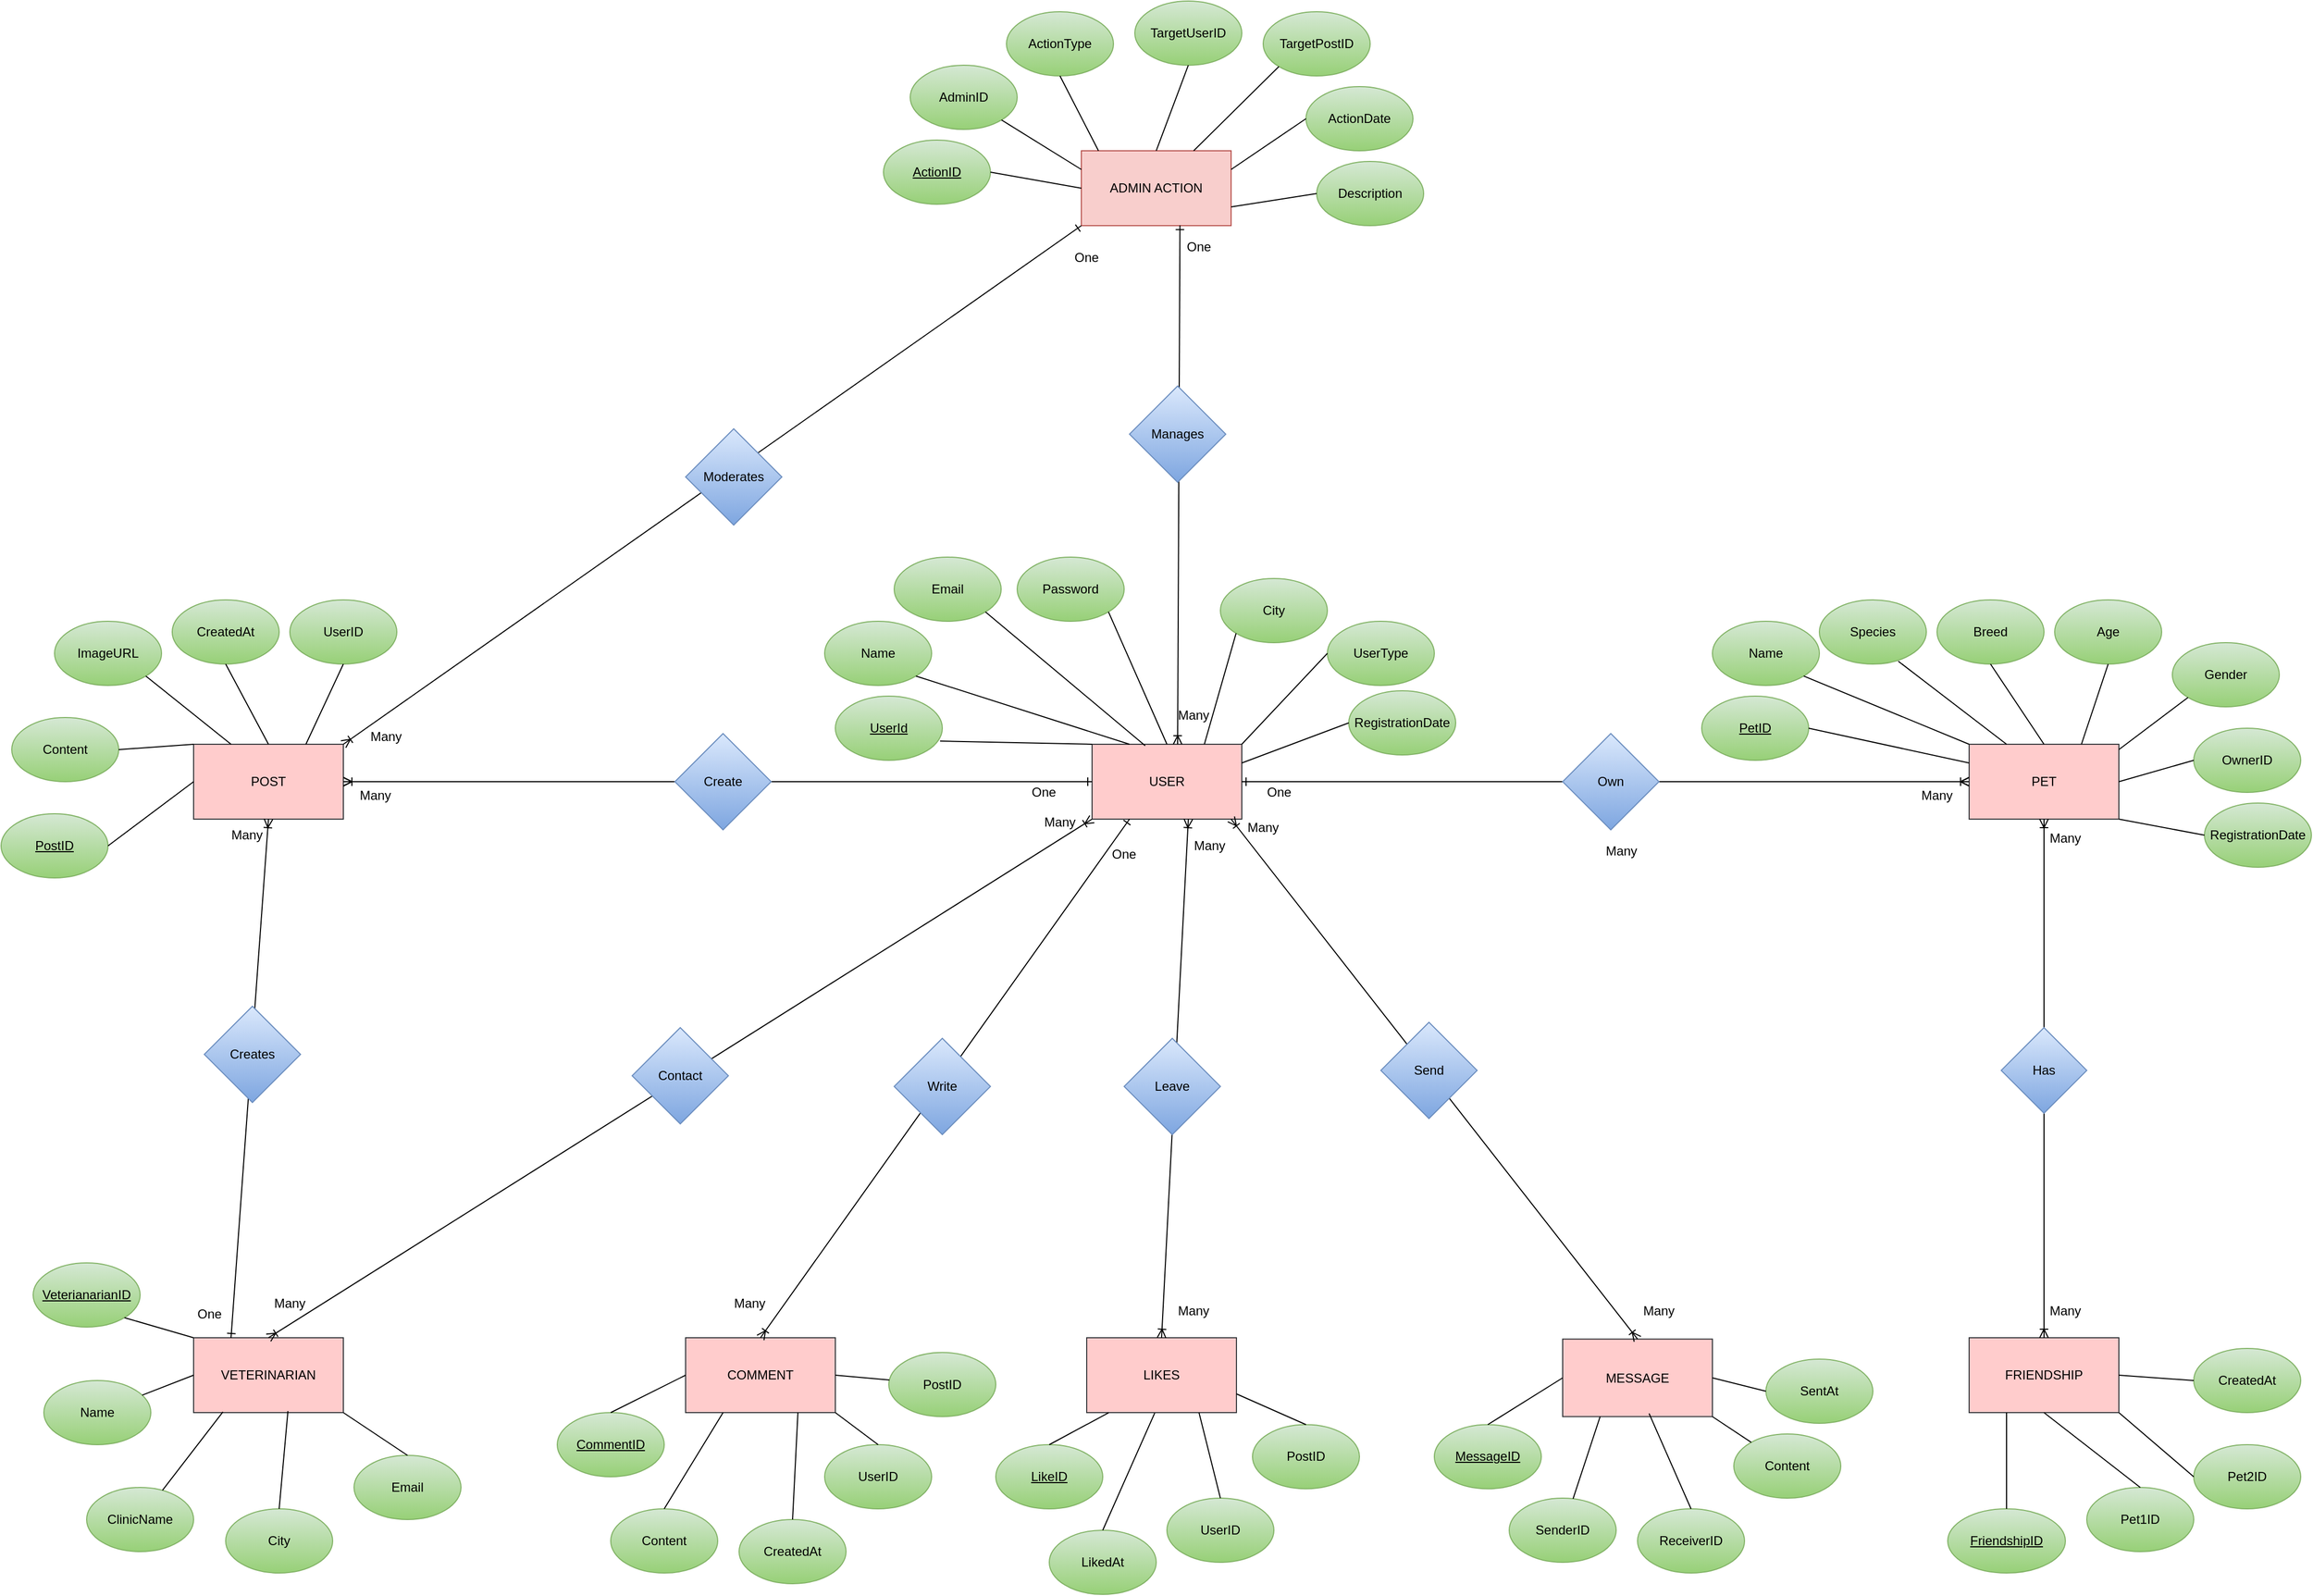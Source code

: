 <mxfile version="26.1.1">
  <diagram id="R2lEEEUBdFMjLlhIrx00" name="Page-1">
    <mxGraphModel dx="2412" dy="2466" grid="1" gridSize="10" guides="1" tooltips="1" connect="1" arrows="1" fold="1" page="1" pageScale="1" pageWidth="1100" pageHeight="850" math="0" shadow="0" extFonts="Permanent Marker^https://fonts.googleapis.com/css?family=Permanent+Marker">
      <root>
        <mxCell id="0" />
        <mxCell id="1" parent="0" />
        <mxCell id="C-vyLk0tnHw3VtMMgP7b-1" value="" style="endArrow=ERoneToMany;startArrow=ERone;endFill=0;startFill=0;rounded=0;exitX=1;exitY=0.5;exitDx=0;exitDy=0;entryX=0;entryY=0.5;entryDx=0;entryDy=0;" parent="1" source="_9EYiNdy4eU5hPXUOPR3-1" target="_9EYiNdy4eU5hPXUOPR3-2" edge="1">
          <mxGeometry width="100" height="100" relative="1" as="geometry">
            <mxPoint x="1782.5" y="220" as="sourcePoint" />
            <mxPoint x="1440" y="705" as="targetPoint" />
          </mxGeometry>
        </mxCell>
        <mxCell id="_9EYiNdy4eU5hPXUOPR3-1" value="USER" style="rounded=0;whiteSpace=wrap;html=1;fillColor=#ffcccc;strokeColor=#36393d;" parent="1" vertex="1">
          <mxGeometry x="1040" y="165" width="140" height="70" as="geometry" />
        </mxCell>
        <mxCell id="_9EYiNdy4eU5hPXUOPR3-2" value="PET" style="rounded=0;whiteSpace=wrap;html=1;fillColor=#ffcccc;strokeColor=#36393d;" parent="1" vertex="1">
          <mxGeometry x="1860" y="165" width="140" height="70" as="geometry" />
        </mxCell>
        <mxCell id="_9EYiNdy4eU5hPXUOPR3-3" value="POST" style="rounded=0;whiteSpace=wrap;html=1;fillColor=#ffcccc;strokeColor=#36393d;" parent="1" vertex="1">
          <mxGeometry x="200" y="165" width="140" height="70" as="geometry" />
        </mxCell>
        <mxCell id="_9EYiNdy4eU5hPXUOPR3-4" value="COMMENT" style="rounded=0;whiteSpace=wrap;html=1;fillColor=#ffcccc;strokeColor=#36393d;" parent="1" vertex="1">
          <mxGeometry x="660" y="720" width="140" height="70" as="geometry" />
        </mxCell>
        <mxCell id="_9EYiNdy4eU5hPXUOPR3-5" value="LIKES" style="rounded=0;whiteSpace=wrap;html=1;fillColor=#ffcccc;strokeColor=#36393d;" parent="1" vertex="1">
          <mxGeometry x="1035" y="720" width="140" height="70" as="geometry" />
        </mxCell>
        <mxCell id="_9EYiNdy4eU5hPXUOPR3-6" value="FRIENDSHIP" style="rounded=0;whiteSpace=wrap;html=1;fillColor=#ffcccc;strokeColor=#36393d;" parent="1" vertex="1">
          <mxGeometry x="1860" y="720" width="140" height="70" as="geometry" />
        </mxCell>
        <mxCell id="_9EYiNdy4eU5hPXUOPR3-7" value="MESSAGE" style="rounded=0;whiteSpace=wrap;html=1;fillColor=#ffcccc;strokeColor=#36393d;" parent="1" vertex="1">
          <mxGeometry x="1480" y="721.25" width="140" height="72.5" as="geometry" />
        </mxCell>
        <mxCell id="_9EYiNdy4eU5hPXUOPR3-8" value="VETERINARIAN" style="rounded=0;whiteSpace=wrap;html=1;fillColor=#ffcccc;strokeColor=#36393d;" parent="1" vertex="1">
          <mxGeometry x="200" y="720" width="140" height="70" as="geometry" />
        </mxCell>
        <mxCell id="_9EYiNdy4eU5hPXUOPR3-10" value="&lt;u&gt;UserId&lt;/u&gt;" style="ellipse;whiteSpace=wrap;html=1;fillColor=#d5e8d4;strokeColor=#82b366;gradientColor=#97d077;" parent="1" vertex="1">
          <mxGeometry x="800" y="120" width="100" height="60" as="geometry" />
        </mxCell>
        <mxCell id="_9EYiNdy4eU5hPXUOPR3-11" value="" style="endArrow=none;html=1;rounded=0;exitX=0;exitY=0;exitDx=0;exitDy=0;entryX=0.979;entryY=0.7;entryDx=0;entryDy=0;entryPerimeter=0;" parent="1" source="_9EYiNdy4eU5hPXUOPR3-1" target="_9EYiNdy4eU5hPXUOPR3-10" edge="1">
          <mxGeometry width="50" height="50" relative="1" as="geometry">
            <mxPoint x="250" y="160" as="sourcePoint" />
            <mxPoint x="220" y="110" as="targetPoint" />
          </mxGeometry>
        </mxCell>
        <mxCell id="_9EYiNdy4eU5hPXUOPR3-13" value="UserType" style="ellipse;whiteSpace=wrap;html=1;fillColor=#d5e8d4;gradientColor=#97d077;strokeColor=#82b366;" parent="1" vertex="1">
          <mxGeometry x="1260" y="50" width="100" height="60" as="geometry" />
        </mxCell>
        <mxCell id="_9EYiNdy4eU5hPXUOPR3-14" value="Password" style="ellipse;whiteSpace=wrap;html=1;fillColor=#d5e8d4;gradientColor=#97d077;strokeColor=#82b366;" parent="1" vertex="1">
          <mxGeometry x="970" y="-10" width="100" height="60" as="geometry" />
        </mxCell>
        <mxCell id="_9EYiNdy4eU5hPXUOPR3-15" value="Email" style="ellipse;whiteSpace=wrap;html=1;fillColor=#d5e8d4;gradientColor=#97d077;strokeColor=#82b366;" parent="1" vertex="1">
          <mxGeometry x="855" y="-10" width="100" height="60" as="geometry" />
        </mxCell>
        <mxCell id="_9EYiNdy4eU5hPXUOPR3-16" value="Name" style="ellipse;whiteSpace=wrap;html=1;fillColor=#d5e8d4;gradientColor=#97d077;strokeColor=#82b366;" parent="1" vertex="1">
          <mxGeometry x="790" y="50" width="100" height="60" as="geometry" />
        </mxCell>
        <mxCell id="_9EYiNdy4eU5hPXUOPR3-17" value="RegistrationDate" style="ellipse;whiteSpace=wrap;html=1;fillColor=#d5e8d4;gradientColor=#97d077;strokeColor=#82b366;" parent="1" vertex="1">
          <mxGeometry x="1280" y="115" width="100" height="60" as="geometry" />
        </mxCell>
        <mxCell id="_9EYiNdy4eU5hPXUOPR3-18" value="City" style="ellipse;whiteSpace=wrap;html=1;fillColor=#d5e8d4;gradientColor=#97d077;strokeColor=#82b366;" parent="1" vertex="1">
          <mxGeometry x="1160" y="10" width="100" height="60" as="geometry" />
        </mxCell>
        <mxCell id="_9EYiNdy4eU5hPXUOPR3-20" value="&lt;u&gt;PetID&lt;/u&gt;" style="ellipse;whiteSpace=wrap;html=1;fillColor=#d5e8d4;gradientColor=#97d077;strokeColor=#82b366;" parent="1" vertex="1">
          <mxGeometry x="1610" y="120" width="100" height="60" as="geometry" />
        </mxCell>
        <mxCell id="_9EYiNdy4eU5hPXUOPR3-21" value="Name" style="ellipse;whiteSpace=wrap;html=1;fillColor=#d5e8d4;gradientColor=#97d077;strokeColor=#82b366;" parent="1" vertex="1">
          <mxGeometry x="1620" y="50" width="100" height="60" as="geometry" />
        </mxCell>
        <mxCell id="_9EYiNdy4eU5hPXUOPR3-22" value="Species" style="ellipse;whiteSpace=wrap;html=1;fillColor=#d5e8d4;gradientColor=#97d077;strokeColor=#82b366;" parent="1" vertex="1">
          <mxGeometry x="1720" y="30" width="100" height="60" as="geometry" />
        </mxCell>
        <mxCell id="_9EYiNdy4eU5hPXUOPR3-23" value="Breed" style="ellipse;whiteSpace=wrap;html=1;fillColor=#d5e8d4;gradientColor=#97d077;strokeColor=#82b366;" parent="1" vertex="1">
          <mxGeometry x="1830" y="30" width="100" height="60" as="geometry" />
        </mxCell>
        <mxCell id="_9EYiNdy4eU5hPXUOPR3-26" value="Age" style="ellipse;whiteSpace=wrap;html=1;fillColor=#d5e8d4;gradientColor=#97d077;strokeColor=#82b366;" parent="1" vertex="1">
          <mxGeometry x="1940" y="30" width="100" height="60" as="geometry" />
        </mxCell>
        <mxCell id="_9EYiNdy4eU5hPXUOPR3-27" value="Gender" style="ellipse;whiteSpace=wrap;html=1;fillColor=#d5e8d4;gradientColor=#97d077;strokeColor=#82b366;" parent="1" vertex="1">
          <mxGeometry x="2050" y="70" width="100" height="60" as="geometry" />
        </mxCell>
        <mxCell id="_9EYiNdy4eU5hPXUOPR3-28" value="OwnerID" style="ellipse;whiteSpace=wrap;html=1;fillColor=#d5e8d4;gradientColor=#97d077;strokeColor=#82b366;" parent="1" vertex="1">
          <mxGeometry x="2070" y="150" width="100" height="60" as="geometry" />
        </mxCell>
        <mxCell id="_9EYiNdy4eU5hPXUOPR3-29" value="RegistrationDate" style="ellipse;whiteSpace=wrap;html=1;fillColor=#d5e8d4;gradientColor=#97d077;strokeColor=#82b366;" parent="1" vertex="1">
          <mxGeometry x="2080" y="220" width="100" height="60" as="geometry" />
        </mxCell>
        <mxCell id="_9EYiNdy4eU5hPXUOPR3-31" value="Content" style="ellipse;whiteSpace=wrap;html=1;fillColor=#d5e8d4;gradientColor=#97d077;strokeColor=#82b366;" parent="1" vertex="1">
          <mxGeometry x="30" y="140" width="100" height="60" as="geometry" />
        </mxCell>
        <mxCell id="_9EYiNdy4eU5hPXUOPR3-32" value="CreatedAt" style="ellipse;whiteSpace=wrap;html=1;fillColor=#d5e8d4;gradientColor=#97d077;strokeColor=#82b366;" parent="1" vertex="1">
          <mxGeometry x="180" y="30" width="100" height="60" as="geometry" />
        </mxCell>
        <mxCell id="_9EYiNdy4eU5hPXUOPR3-33" value="UserID" style="ellipse;whiteSpace=wrap;html=1;fillColor=#d5e8d4;gradientColor=#97d077;strokeColor=#82b366;" parent="1" vertex="1">
          <mxGeometry x="290" y="30" width="100" height="60" as="geometry" />
        </mxCell>
        <mxCell id="_9EYiNdy4eU5hPXUOPR3-34" value="&lt;u&gt;PostID&lt;/u&gt;" style="ellipse;whiteSpace=wrap;html=1;fillColor=#d5e8d4;gradientColor=#97d077;strokeColor=#82b366;" parent="1" vertex="1">
          <mxGeometry x="20" y="230" width="100" height="60" as="geometry" />
        </mxCell>
        <mxCell id="_9EYiNdy4eU5hPXUOPR3-35" value="ImageURL" style="ellipse;whiteSpace=wrap;html=1;fillColor=#d5e8d4;gradientColor=#97d077;strokeColor=#82b366;" parent="1" vertex="1">
          <mxGeometry x="70" y="50" width="100" height="60" as="geometry" />
        </mxCell>
        <mxCell id="_9EYiNdy4eU5hPXUOPR3-37" value="&lt;u&gt;LikeID&lt;/u&gt;" style="ellipse;whiteSpace=wrap;html=1;fillColor=#d5e8d4;gradientColor=#97d077;strokeColor=#82b366;" parent="1" vertex="1">
          <mxGeometry x="950" y="820" width="100" height="60" as="geometry" />
        </mxCell>
        <mxCell id="_9EYiNdy4eU5hPXUOPR3-38" value="PostID" style="ellipse;whiteSpace=wrap;html=1;fillColor=#d5e8d4;gradientColor=#97d077;strokeColor=#82b366;" parent="1" vertex="1">
          <mxGeometry x="1190" y="801.25" width="100" height="60" as="geometry" />
        </mxCell>
        <mxCell id="_9EYiNdy4eU5hPXUOPR3-39" value="UserID" style="ellipse;whiteSpace=wrap;html=1;fillColor=#d5e8d4;gradientColor=#97d077;strokeColor=#82b366;" parent="1" vertex="1">
          <mxGeometry x="1110" y="870" width="100" height="60" as="geometry" />
        </mxCell>
        <mxCell id="_9EYiNdy4eU5hPXUOPR3-40" value="CreatedAt" style="ellipse;whiteSpace=wrap;html=1;fillColor=#d5e8d4;gradientColor=#97d077;strokeColor=#82b366;" parent="1" vertex="1">
          <mxGeometry x="2070" y="730" width="100" height="60" as="geometry" />
        </mxCell>
        <mxCell id="_9EYiNdy4eU5hPXUOPR3-41" value="Pet1ID" style="ellipse;whiteSpace=wrap;html=1;fillColor=#d5e8d4;gradientColor=#97d077;strokeColor=#82b366;" parent="1" vertex="1">
          <mxGeometry x="1970" y="860" width="100" height="60" as="geometry" />
        </mxCell>
        <mxCell id="_9EYiNdy4eU5hPXUOPR3-42" value="Pet2ID" style="ellipse;whiteSpace=wrap;html=1;fillColor=#d5e8d4;gradientColor=#97d077;strokeColor=#82b366;" parent="1" vertex="1">
          <mxGeometry x="2070" y="820" width="100" height="60" as="geometry" />
        </mxCell>
        <mxCell id="_9EYiNdy4eU5hPXUOPR3-43" value="&lt;u&gt;FriendshipID&lt;/u&gt;" style="ellipse;whiteSpace=wrap;html=1;fillColor=#d5e8d4;gradientColor=#97d077;strokeColor=#82b366;" parent="1" vertex="1">
          <mxGeometry x="1840" y="880" width="110" height="60" as="geometry" />
        </mxCell>
        <mxCell id="_9EYiNdy4eU5hPXUOPR3-44" value="SenderID" style="ellipse;whiteSpace=wrap;html=1;fillColor=#d5e8d4;gradientColor=#97d077;strokeColor=#82b366;" parent="1" vertex="1">
          <mxGeometry x="1430" y="870" width="100" height="60" as="geometry" />
        </mxCell>
        <mxCell id="_9EYiNdy4eU5hPXUOPR3-45" value="&lt;u&gt;MessageID&lt;/u&gt;" style="ellipse;whiteSpace=wrap;html=1;fillColor=#d5e8d4;gradientColor=#97d077;strokeColor=#82b366;" parent="1" vertex="1">
          <mxGeometry x="1360" y="801.25" width="100" height="60" as="geometry" />
        </mxCell>
        <mxCell id="_9EYiNdy4eU5hPXUOPR3-46" value="Content" style="ellipse;whiteSpace=wrap;html=1;fillColor=#d5e8d4;gradientColor=#97d077;strokeColor=#82b366;" parent="1" vertex="1">
          <mxGeometry x="1640" y="810" width="100" height="60" as="geometry" />
        </mxCell>
        <mxCell id="_9EYiNdy4eU5hPXUOPR3-47" value="ReceiverID" style="ellipse;whiteSpace=wrap;html=1;fillColor=#d5e8d4;gradientColor=#97d077;strokeColor=#82b366;" parent="1" vertex="1">
          <mxGeometry x="1550" y="880" width="100" height="60" as="geometry" />
        </mxCell>
        <mxCell id="_9EYiNdy4eU5hPXUOPR3-48" value="SentAt" style="ellipse;whiteSpace=wrap;html=1;fillColor=#d5e8d4;gradientColor=#97d077;strokeColor=#82b366;" parent="1" vertex="1">
          <mxGeometry x="1670" y="740" width="100" height="60" as="geometry" />
        </mxCell>
        <mxCell id="_9EYiNdy4eU5hPXUOPR3-49" value="Name" style="ellipse;whiteSpace=wrap;html=1;fillColor=#d5e8d4;gradientColor=#97d077;strokeColor=#82b366;" parent="1" vertex="1">
          <mxGeometry x="60" y="760" width="100" height="60" as="geometry" />
        </mxCell>
        <mxCell id="_9EYiNdy4eU5hPXUOPR3-50" value="Email" style="ellipse;whiteSpace=wrap;html=1;fillColor=#d5e8d4;gradientColor=#97d077;strokeColor=#82b366;" parent="1" vertex="1">
          <mxGeometry x="350" y="830" width="100" height="60" as="geometry" />
        </mxCell>
        <mxCell id="_9EYiNdy4eU5hPXUOPR3-51" value="ClinicName" style="ellipse;whiteSpace=wrap;html=1;fillColor=#d5e8d4;gradientColor=#97d077;strokeColor=#82b366;" parent="1" vertex="1">
          <mxGeometry x="100" y="860" width="100" height="60" as="geometry" />
        </mxCell>
        <mxCell id="_9EYiNdy4eU5hPXUOPR3-52" value="City" style="ellipse;whiteSpace=wrap;html=1;fillColor=#d5e8d4;gradientColor=#97d077;strokeColor=#82b366;" parent="1" vertex="1">
          <mxGeometry x="230" y="880" width="100" height="60" as="geometry" />
        </mxCell>
        <mxCell id="_9EYiNdy4eU5hPXUOPR3-53" value="&lt;u&gt;VeterianarianID&lt;/u&gt;" style="ellipse;whiteSpace=wrap;html=1;fillColor=#d5e8d4;gradientColor=#97d077;strokeColor=#82b366;" parent="1" vertex="1">
          <mxGeometry x="50" y="650" width="100" height="60" as="geometry" />
        </mxCell>
        <mxCell id="_9EYiNdy4eU5hPXUOPR3-54" value="CreatedAt" style="ellipse;whiteSpace=wrap;html=1;fillColor=#d5e8d4;gradientColor=#97d077;strokeColor=#82b366;" parent="1" vertex="1">
          <mxGeometry x="710" y="890" width="100" height="60" as="geometry" />
        </mxCell>
        <mxCell id="_9EYiNdy4eU5hPXUOPR3-55" value="Content" style="ellipse;whiteSpace=wrap;html=1;fillColor=#d5e8d4;gradientColor=#97d077;strokeColor=#82b366;" parent="1" vertex="1">
          <mxGeometry x="590" y="880" width="100" height="60" as="geometry" />
        </mxCell>
        <mxCell id="_9EYiNdy4eU5hPXUOPR3-56" value="&lt;u&gt;CommentID&lt;/u&gt;" style="ellipse;whiteSpace=wrap;html=1;fillColor=#d5e8d4;gradientColor=#97d077;strokeColor=#82b366;" parent="1" vertex="1">
          <mxGeometry x="540" y="790" width="100" height="60" as="geometry" />
        </mxCell>
        <mxCell id="_9EYiNdy4eU5hPXUOPR3-57" value="UserID" style="ellipse;whiteSpace=wrap;html=1;fillColor=#d5e8d4;gradientColor=#97d077;strokeColor=#82b366;" parent="1" vertex="1">
          <mxGeometry x="790" y="820" width="100" height="60" as="geometry" />
        </mxCell>
        <mxCell id="_9EYiNdy4eU5hPXUOPR3-73" value="PostID" style="ellipse;whiteSpace=wrap;html=1;fillColor=#d5e8d4;gradientColor=#97d077;strokeColor=#82b366;" parent="1" vertex="1">
          <mxGeometry x="850" y="733.75" width="100" height="60" as="geometry" />
        </mxCell>
        <mxCell id="_9EYiNdy4eU5hPXUOPR3-76" value="" style="fontSize=12;html=1;endArrow=ERoneToMany;startArrow=ERoneToMany;rounded=0;strokeColor=default;entryX=0.5;entryY=0;entryDx=0;entryDy=0;" parent="1" target="_9EYiNdy4eU5hPXUOPR3-5" edge="1">
          <mxGeometry width="100" height="100" relative="1" as="geometry">
            <mxPoint x="1130.0" y="235" as="sourcePoint" />
            <mxPoint x="1120" y="500" as="targetPoint" />
          </mxGeometry>
        </mxCell>
        <mxCell id="_9EYiNdy4eU5hPXUOPR3-79" value="" style="fontSize=12;html=1;endArrow=ERoneToMany;startArrow=ERoneToMany;rounded=0;strokeColor=default;entryX=0.5;entryY=0;entryDx=0;entryDy=0;" parent="1" target="_9EYiNdy4eU5hPXUOPR3-7" edge="1">
          <mxGeometry width="100" height="100" relative="1" as="geometry">
            <mxPoint x="1170.0" y="235" as="sourcePoint" />
            <mxPoint x="1190" y="495" as="targetPoint" />
          </mxGeometry>
        </mxCell>
        <mxCell id="_9EYiNdy4eU5hPXUOPR3-80" value="" style="fontSize=12;html=1;endArrow=ERoneToMany;startArrow=ERoneToMany;rounded=0;strokeColor=default;entryX=0.5;entryY=0;entryDx=0;entryDy=0;" parent="1" target="_9EYiNdy4eU5hPXUOPR3-6" edge="1">
          <mxGeometry width="100" height="100" relative="1" as="geometry">
            <mxPoint x="1930" y="235" as="sourcePoint" />
            <mxPoint x="1930" y="505" as="targetPoint" />
          </mxGeometry>
        </mxCell>
        <mxCell id="_9EYiNdy4eU5hPXUOPR3-84" value="" style="fontSize=12;html=1;endArrow=ERoneToMany;startArrow=ERoneToMany;rounded=0;strokeColor=default;entryX=0.5;entryY=0;entryDx=0;entryDy=0;exitX=0;exitY=1;exitDx=0;exitDy=0;" parent="1" source="_9EYiNdy4eU5hPXUOPR3-1" target="_9EYiNdy4eU5hPXUOPR3-8" edge="1">
          <mxGeometry width="100" height="100" relative="1" as="geometry">
            <mxPoint x="640.0" y="150" as="sourcePoint" />
            <mxPoint x="615" y="635" as="targetPoint" />
          </mxGeometry>
        </mxCell>
        <mxCell id="_9EYiNdy4eU5hPXUOPR3-85" value="Contact" style="rhombus;whiteSpace=wrap;html=1;fillColor=#dae8fc;gradientColor=#7ea6e0;strokeColor=#6c8ebf;" parent="1" vertex="1">
          <mxGeometry x="610" y="430" width="90" height="90" as="geometry" />
        </mxCell>
        <mxCell id="_9EYiNdy4eU5hPXUOPR3-89" value="Leave" style="rhombus;whiteSpace=wrap;html=1;fillColor=#dae8fc;gradientColor=#7ea6e0;strokeColor=#6c8ebf;" parent="1" vertex="1">
          <mxGeometry x="1070" y="440" width="90" height="90" as="geometry" />
        </mxCell>
        <mxCell id="_9EYiNdy4eU5hPXUOPR3-92" value="Send" style="rhombus;whiteSpace=wrap;html=1;fillColor=#dae8fc;gradientColor=#7ea6e0;strokeColor=#6c8ebf;" parent="1" vertex="1">
          <mxGeometry x="1310" y="425" width="90" height="90" as="geometry" />
        </mxCell>
        <mxCell id="_9EYiNdy4eU5hPXUOPR3-93" value="" style="endArrow=ERoneToMany;startArrow=ERone;endFill=0;startFill=0;rounded=0;exitX=0;exitY=0.5;exitDx=0;exitDy=0;entryX=1;entryY=0.5;entryDx=0;entryDy=0;" parent="1" source="_9EYiNdy4eU5hPXUOPR3-1" target="_9EYiNdy4eU5hPXUOPR3-3" edge="1">
          <mxGeometry width="100" height="100" relative="1" as="geometry">
            <mxPoint x="673" y="110" as="sourcePoint" />
            <mxPoint x="330" y="595" as="targetPoint" />
          </mxGeometry>
        </mxCell>
        <mxCell id="_9EYiNdy4eU5hPXUOPR3-95" value="" style="endArrow=ERoneToMany;startArrow=ERone;endFill=0;startFill=0;rounded=0;exitX=0;exitY=0.5;exitDx=0;exitDy=0;entryX=1;entryY=0.5;entryDx=0;entryDy=0;" parent="1" source="_9EYiNdy4eU5hPXUOPR3-1" target="_9EYiNdy4eU5hPXUOPR3-3" edge="1">
          <mxGeometry width="100" height="100" relative="1" as="geometry">
            <mxPoint x="1040" y="200" as="sourcePoint" />
            <mxPoint x="340" y="200" as="targetPoint" />
            <Array as="points">
              <mxPoint x="690" y="200" />
            </Array>
          </mxGeometry>
        </mxCell>
        <mxCell id="_9EYiNdy4eU5hPXUOPR3-96" value="" style="endArrow=ERoneToMany;startArrow=ERone;endFill=0;startFill=0;rounded=0;entryX=0.5;entryY=1;entryDx=0;entryDy=0;exitX=0.25;exitY=0;exitDx=0;exitDy=0;" parent="1" source="_9EYiNdy4eU5hPXUOPR3-8" target="_9EYiNdy4eU5hPXUOPR3-3" edge="1">
          <mxGeometry width="100" height="100" relative="1" as="geometry">
            <mxPoint x="270" y="720" as="sourcePoint" />
            <mxPoint x="70" y="350" as="targetPoint" />
            <Array as="points" />
          </mxGeometry>
        </mxCell>
        <mxCell id="_9EYiNdy4eU5hPXUOPR3-97" value="" style="endArrow=ERoneToMany;startArrow=ERone;endFill=0;startFill=0;rounded=0;exitX=1;exitY=0.5;exitDx=0;exitDy=0;entryX=0;entryY=0.5;entryDx=0;entryDy=0;" parent="1" source="_9EYiNdy4eU5hPXUOPR3-1" target="_9EYiNdy4eU5hPXUOPR3-2" edge="1">
          <mxGeometry width="100" height="100" relative="1" as="geometry">
            <mxPoint x="1170" y="200" as="sourcePoint" />
            <mxPoint x="1860" y="200" as="targetPoint" />
            <Array as="points">
              <mxPoint x="1510" y="200" />
            </Array>
          </mxGeometry>
        </mxCell>
        <mxCell id="_9EYiNdy4eU5hPXUOPR3-98" value="" style="endArrow=ERoneToMany;startArrow=ERone;endFill=0;startFill=0;rounded=0;exitX=0.25;exitY=1;exitDx=0;exitDy=0;entryX=0.5;entryY=0;entryDx=0;entryDy=0;" parent="1" source="_9EYiNdy4eU5hPXUOPR3-1" target="_9EYiNdy4eU5hPXUOPR3-4" edge="1">
          <mxGeometry width="100" height="100" relative="1" as="geometry">
            <mxPoint x="400" y="650" as="sourcePoint" />
            <mxPoint x="1090" y="650" as="targetPoint" />
            <Array as="points" />
          </mxGeometry>
        </mxCell>
        <mxCell id="_9EYiNdy4eU5hPXUOPR3-100" value="Write" style="rhombus;whiteSpace=wrap;html=1;fillColor=#dae8fc;gradientColor=#7ea6e0;strokeColor=#6c8ebf;" parent="1" vertex="1">
          <mxGeometry x="855" y="440" width="90" height="90" as="geometry" />
        </mxCell>
        <mxCell id="_9EYiNdy4eU5hPXUOPR3-103" value="Creates" style="rhombus;whiteSpace=wrap;html=1;fillColor=#dae8fc;gradientColor=#7ea6e0;strokeColor=#6c8ebf;" parent="1" vertex="1">
          <mxGeometry x="210" y="410" width="90" height="90" as="geometry" />
        </mxCell>
        <mxCell id="_9EYiNdy4eU5hPXUOPR3-105" value="Has" style="rhombus;whiteSpace=wrap;html=1;fillColor=#dae8fc;gradientColor=#7ea6e0;strokeColor=#6c8ebf;" parent="1" vertex="1">
          <mxGeometry x="1890" y="430" width="80" height="80" as="geometry" />
        </mxCell>
        <mxCell id="_9EYiNdy4eU5hPXUOPR3-106" value="Create" style="rhombus;whiteSpace=wrap;html=1;fillColor=#dae8fc;gradientColor=#7ea6e0;strokeColor=#6c8ebf;" parent="1" vertex="1">
          <mxGeometry x="650" y="155" width="90" height="90" as="geometry" />
        </mxCell>
        <mxCell id="_9EYiNdy4eU5hPXUOPR3-107" value="Own" style="rhombus;whiteSpace=wrap;html=1;fillColor=#dae8fc;gradientColor=#7ea6e0;strokeColor=#6c8ebf;" parent="1" vertex="1">
          <mxGeometry x="1480" y="155" width="90" height="90" as="geometry" />
        </mxCell>
        <mxCell id="_9EYiNdy4eU5hPXUOPR3-109" value="" style="endArrow=none;html=1;rounded=0;entryX=1;entryY=1;entryDx=0;entryDy=0;exitX=0.25;exitY=0;exitDx=0;exitDy=0;" parent="1" source="_9EYiNdy4eU5hPXUOPR3-1" target="_9EYiNdy4eU5hPXUOPR3-16" edge="1">
          <mxGeometry width="50" height="50" relative="1" as="geometry">
            <mxPoint x="1050" y="160" as="sourcePoint" />
            <mxPoint x="878" y="70" as="targetPoint" />
          </mxGeometry>
        </mxCell>
        <mxCell id="_9EYiNdy4eU5hPXUOPR3-110" value="" style="endArrow=none;html=1;rounded=0;entryX=1;entryY=1;entryDx=0;entryDy=0;exitX=0.355;exitY=0.019;exitDx=0;exitDy=0;exitPerimeter=0;" parent="1" source="_9EYiNdy4eU5hPXUOPR3-1" target="_9EYiNdy4eU5hPXUOPR3-15" edge="1">
          <mxGeometry width="50" height="50" relative="1" as="geometry">
            <mxPoint x="1080" y="160" as="sourcePoint" />
            <mxPoint x="980.46" y="64.9" as="targetPoint" />
          </mxGeometry>
        </mxCell>
        <mxCell id="_9EYiNdy4eU5hPXUOPR3-111" value="" style="endArrow=none;html=1;rounded=0;exitX=0.5;exitY=0;exitDx=0;exitDy=0;entryX=1;entryY=1;entryDx=0;entryDy=0;" parent="1" source="_9EYiNdy4eU5hPXUOPR3-1" target="_9EYiNdy4eU5hPXUOPR3-14" edge="1">
          <mxGeometry width="50" height="50" relative="1" as="geometry">
            <mxPoint x="1205.54" y="164.67" as="sourcePoint" />
            <mxPoint x="1100" y="64" as="targetPoint" />
          </mxGeometry>
        </mxCell>
        <mxCell id="_9EYiNdy4eU5hPXUOPR3-112" value="" style="endArrow=none;html=1;rounded=0;entryX=0;entryY=1;entryDx=0;entryDy=0;exitX=0.75;exitY=0;exitDx=0;exitDy=0;" parent="1" source="_9EYiNdy4eU5hPXUOPR3-1" target="_9EYiNdy4eU5hPXUOPR3-18" edge="1">
          <mxGeometry width="50" height="50" relative="1" as="geometry">
            <mxPoint x="1155" y="155" as="sourcePoint" />
            <mxPoint x="1150" y="53.57" as="targetPoint" />
          </mxGeometry>
        </mxCell>
        <mxCell id="_9EYiNdy4eU5hPXUOPR3-114" value="" style="endArrow=none;html=1;rounded=0;entryX=0;entryY=0.5;entryDx=0;entryDy=0;exitX=1;exitY=0;exitDx=0;exitDy=0;" parent="1" source="_9EYiNdy4eU5hPXUOPR3-1" target="_9EYiNdy4eU5hPXUOPR3-13" edge="1">
          <mxGeometry width="50" height="50" relative="1" as="geometry">
            <mxPoint x="1185" y="170" as="sourcePoint" />
            <mxPoint x="1180" y="68.57" as="targetPoint" />
          </mxGeometry>
        </mxCell>
        <mxCell id="_9EYiNdy4eU5hPXUOPR3-115" value="" style="endArrow=none;html=1;rounded=0;entryX=0;entryY=0.5;entryDx=0;entryDy=0;exitX=1;exitY=0.25;exitDx=0;exitDy=0;" parent="1" source="_9EYiNdy4eU5hPXUOPR3-1" target="_9EYiNdy4eU5hPXUOPR3-17" edge="1">
          <mxGeometry width="50" height="50" relative="1" as="geometry">
            <mxPoint x="1245" y="200.71" as="sourcePoint" />
            <mxPoint x="1240" y="99.28" as="targetPoint" />
          </mxGeometry>
        </mxCell>
        <mxCell id="_9EYiNdy4eU5hPXUOPR3-116" value="" style="endArrow=none;html=1;rounded=0;exitX=0;exitY=0.5;exitDx=0;exitDy=0;entryX=1;entryY=0.5;entryDx=0;entryDy=0;" parent="1" source="_9EYiNdy4eU5hPXUOPR3-3" target="_9EYiNdy4eU5hPXUOPR3-34" edge="1">
          <mxGeometry width="50" height="50" relative="1" as="geometry">
            <mxPoint x="222.1" y="280" as="sourcePoint" />
            <mxPoint x="50.1" y="247" as="targetPoint" />
          </mxGeometry>
        </mxCell>
        <mxCell id="_9EYiNdy4eU5hPXUOPR3-117" value="" style="endArrow=none;html=1;rounded=0;exitX=0;exitY=0;exitDx=0;exitDy=0;entryX=1;entryY=0.5;entryDx=0;entryDy=0;" parent="1" source="_9EYiNdy4eU5hPXUOPR3-3" target="_9EYiNdy4eU5hPXUOPR3-31" edge="1">
          <mxGeometry width="50" height="50" relative="1" as="geometry">
            <mxPoint x="210.0" y="313" as="sourcePoint" />
            <mxPoint x="38.0" y="280" as="targetPoint" />
          </mxGeometry>
        </mxCell>
        <mxCell id="_9EYiNdy4eU5hPXUOPR3-118" value="" style="endArrow=none;html=1;rounded=0;exitX=0.25;exitY=0;exitDx=0;exitDy=0;entryX=1;entryY=1;entryDx=0;entryDy=0;" parent="1" source="_9EYiNdy4eU5hPXUOPR3-3" target="_9EYiNdy4eU5hPXUOPR3-35" edge="1">
          <mxGeometry width="50" height="50" relative="1" as="geometry">
            <mxPoint x="196.0" y="343" as="sourcePoint" />
            <mxPoint x="24.0" y="310" as="targetPoint" />
          </mxGeometry>
        </mxCell>
        <mxCell id="_9EYiNdy4eU5hPXUOPR3-119" value="" style="endArrow=none;html=1;rounded=0;exitX=0.5;exitY=0;exitDx=0;exitDy=0;entryX=0.5;entryY=1;entryDx=0;entryDy=0;" parent="1" source="_9EYiNdy4eU5hPXUOPR3-3" target="_9EYiNdy4eU5hPXUOPR3-32" edge="1">
          <mxGeometry width="50" height="50" relative="1" as="geometry">
            <mxPoint x="186.0" y="373" as="sourcePoint" />
            <mxPoint x="14.0" y="340" as="targetPoint" />
          </mxGeometry>
        </mxCell>
        <mxCell id="_9EYiNdy4eU5hPXUOPR3-120" value="" style="endArrow=none;html=1;rounded=0;exitX=0.75;exitY=0;exitDx=0;exitDy=0;entryX=0.5;entryY=1;entryDx=0;entryDy=0;" parent="1" source="_9EYiNdy4eU5hPXUOPR3-3" target="_9EYiNdy4eU5hPXUOPR3-33" edge="1">
          <mxGeometry width="50" height="50" relative="1" as="geometry">
            <mxPoint x="182.0" y="393" as="sourcePoint" />
            <mxPoint x="10.0" y="360" as="targetPoint" />
          </mxGeometry>
        </mxCell>
        <mxCell id="_9EYiNdy4eU5hPXUOPR3-121" value="" style="endArrow=none;html=1;rounded=0;entryX=1;entryY=0.5;entryDx=0;entryDy=0;exitX=0;exitY=0.25;exitDx=0;exitDy=0;" parent="1" source="_9EYiNdy4eU5hPXUOPR3-2" target="_9EYiNdy4eU5hPXUOPR3-20" edge="1">
          <mxGeometry width="50" height="50" relative="1" as="geometry">
            <mxPoint x="1470" y="318" as="sourcePoint" />
            <mxPoint x="1580" y="280" as="targetPoint" />
          </mxGeometry>
        </mxCell>
        <mxCell id="_9EYiNdy4eU5hPXUOPR3-122" value="" style="endArrow=none;html=1;rounded=0;entryX=1;entryY=1;entryDx=0;entryDy=0;exitX=0;exitY=0;exitDx=0;exitDy=0;" parent="1" source="_9EYiNdy4eU5hPXUOPR3-2" target="_9EYiNdy4eU5hPXUOPR3-21" edge="1">
          <mxGeometry width="50" height="50" relative="1" as="geometry">
            <mxPoint x="1495" y="348" as="sourcePoint" />
            <mxPoint x="1605" y="310" as="targetPoint" />
          </mxGeometry>
        </mxCell>
        <mxCell id="_9EYiNdy4eU5hPXUOPR3-123" value="" style="endArrow=none;html=1;rounded=0;entryX=0.738;entryY=0.956;entryDx=0;entryDy=0;exitX=0.25;exitY=0;exitDx=0;exitDy=0;entryPerimeter=0;" parent="1" source="_9EYiNdy4eU5hPXUOPR3-2" target="_9EYiNdy4eU5hPXUOPR3-22" edge="1">
          <mxGeometry width="50" height="50" relative="1" as="geometry">
            <mxPoint x="1520" y="378" as="sourcePoint" />
            <mxPoint x="1630" y="340" as="targetPoint" />
          </mxGeometry>
        </mxCell>
        <mxCell id="_9EYiNdy4eU5hPXUOPR3-124" value="" style="endArrow=none;html=1;rounded=0;entryX=0.5;entryY=1;entryDx=0;entryDy=0;exitX=0.5;exitY=0;exitDx=0;exitDy=0;" parent="1" source="_9EYiNdy4eU5hPXUOPR3-2" target="_9EYiNdy4eU5hPXUOPR3-23" edge="1">
          <mxGeometry width="50" height="50" relative="1" as="geometry">
            <mxPoint x="1540" y="410" as="sourcePoint" />
            <mxPoint x="1650" y="372" as="targetPoint" />
          </mxGeometry>
        </mxCell>
        <mxCell id="_9EYiNdy4eU5hPXUOPR3-125" value="" style="endArrow=none;html=1;rounded=0;entryX=0.5;entryY=1;entryDx=0;entryDy=0;exitX=0.75;exitY=0;exitDx=0;exitDy=0;" parent="1" source="_9EYiNdy4eU5hPXUOPR3-2" target="_9EYiNdy4eU5hPXUOPR3-26" edge="1">
          <mxGeometry width="50" height="50" relative="1" as="geometry">
            <mxPoint x="1550" y="440" as="sourcePoint" />
            <mxPoint x="1660" y="402" as="targetPoint" />
          </mxGeometry>
        </mxCell>
        <mxCell id="_9EYiNdy4eU5hPXUOPR3-126" value="" style="endArrow=none;html=1;rounded=0;entryX=0;entryY=1;entryDx=0;entryDy=0;" parent="1" target="_9EYiNdy4eU5hPXUOPR3-27" edge="1">
          <mxGeometry width="50" height="50" relative="1" as="geometry">
            <mxPoint x="2000" y="170" as="sourcePoint" />
            <mxPoint x="1680" y="440" as="targetPoint" />
          </mxGeometry>
        </mxCell>
        <mxCell id="_9EYiNdy4eU5hPXUOPR3-127" value="" style="endArrow=none;html=1;rounded=0;exitX=1;exitY=0.5;exitDx=0;exitDy=0;entryX=0;entryY=0.5;entryDx=0;entryDy=0;" parent="1" source="_9EYiNdy4eU5hPXUOPR3-2" target="_9EYiNdy4eU5hPXUOPR3-28" edge="1">
          <mxGeometry width="50" height="50" relative="1" as="geometry">
            <mxPoint x="1595" y="504" as="sourcePoint" />
            <mxPoint x="1705" y="466" as="targetPoint" />
          </mxGeometry>
        </mxCell>
        <mxCell id="_9EYiNdy4eU5hPXUOPR3-128" value="" style="endArrow=none;html=1;rounded=0;entryX=0;entryY=0.5;entryDx=0;entryDy=0;exitX=1;exitY=1;exitDx=0;exitDy=0;" parent="1" source="_9EYiNdy4eU5hPXUOPR3-2" target="_9EYiNdy4eU5hPXUOPR3-29" edge="1">
          <mxGeometry width="50" height="50" relative="1" as="geometry">
            <mxPoint x="1615" y="538" as="sourcePoint" />
            <mxPoint x="1725" y="500" as="targetPoint" />
          </mxGeometry>
        </mxCell>
        <mxCell id="_9EYiNdy4eU5hPXUOPR3-130" value="" style="endArrow=none;html=1;rounded=0;entryX=0.5;entryY=0;entryDx=0;entryDy=0;exitX=0.25;exitY=1;exitDx=0;exitDy=0;" parent="1" source="_9EYiNdy4eU5hPXUOPR3-6" target="_9EYiNdy4eU5hPXUOPR3-43" edge="1">
          <mxGeometry width="50" height="50" relative="1" as="geometry">
            <mxPoint x="2030" y="380" as="sourcePoint" />
            <mxPoint x="2110" y="395" as="targetPoint" />
          </mxGeometry>
        </mxCell>
        <mxCell id="_9EYiNdy4eU5hPXUOPR3-131" value="" style="endArrow=none;html=1;rounded=0;entryX=0.5;entryY=0;entryDx=0;entryDy=0;exitX=0.5;exitY=1;exitDx=0;exitDy=0;" parent="1" source="_9EYiNdy4eU5hPXUOPR3-6" target="_9EYiNdy4eU5hPXUOPR3-41" edge="1">
          <mxGeometry width="50" height="50" relative="1" as="geometry">
            <mxPoint x="2030" y="430" as="sourcePoint" />
            <mxPoint x="2110" y="445" as="targetPoint" />
          </mxGeometry>
        </mxCell>
        <mxCell id="_9EYiNdy4eU5hPXUOPR3-132" value="" style="endArrow=none;html=1;rounded=0;entryX=0;entryY=0.5;entryDx=0;entryDy=0;exitX=1;exitY=0.5;exitDx=0;exitDy=0;" parent="1" source="_9EYiNdy4eU5hPXUOPR3-6" target="_9EYiNdy4eU5hPXUOPR3-40" edge="1">
          <mxGeometry width="50" height="50" relative="1" as="geometry">
            <mxPoint x="2030" y="485" as="sourcePoint" />
            <mxPoint x="2110" y="500" as="targetPoint" />
          </mxGeometry>
        </mxCell>
        <mxCell id="_9EYiNdy4eU5hPXUOPR3-134" value="" style="endArrow=none;html=1;rounded=0;entryX=0;entryY=0.5;entryDx=0;entryDy=0;exitX=1;exitY=1;exitDx=0;exitDy=0;" parent="1" source="_9EYiNdy4eU5hPXUOPR3-6" target="_9EYiNdy4eU5hPXUOPR3-42" edge="1">
          <mxGeometry width="50" height="50" relative="1" as="geometry">
            <mxPoint x="2020" y="471.25" as="sourcePoint" />
            <mxPoint x="2100" y="486.25" as="targetPoint" />
          </mxGeometry>
        </mxCell>
        <mxCell id="_9EYiNdy4eU5hPXUOPR3-135" value="" style="endArrow=none;html=1;rounded=0;entryX=0;entryY=0.5;entryDx=0;entryDy=0;exitX=1;exitY=0.5;exitDx=0;exitDy=0;" parent="1" source="_9EYiNdy4eU5hPXUOPR3-7" target="_9EYiNdy4eU5hPXUOPR3-48" edge="1">
          <mxGeometry width="50" height="50" relative="1" as="geometry">
            <mxPoint x="1760" y="930" as="sourcePoint" />
            <mxPoint x="1760" y="1020" as="targetPoint" />
          </mxGeometry>
        </mxCell>
        <mxCell id="_9EYiNdy4eU5hPXUOPR3-136" value="" style="endArrow=none;html=1;rounded=0;exitX=1;exitY=1;exitDx=0;exitDy=0;" parent="1" source="_9EYiNdy4eU5hPXUOPR3-7" target="_9EYiNdy4eU5hPXUOPR3-46" edge="1">
          <mxGeometry width="50" height="50" relative="1" as="geometry">
            <mxPoint x="1710" y="930" as="sourcePoint" />
            <mxPoint x="1710" y="1020" as="targetPoint" />
          </mxGeometry>
        </mxCell>
        <mxCell id="_9EYiNdy4eU5hPXUOPR3-137" value="" style="endArrow=none;html=1;rounded=0;exitX=0.577;exitY=0.96;exitDx=0;exitDy=0;exitPerimeter=0;" parent="1" source="_9EYiNdy4eU5hPXUOPR3-7" edge="1">
          <mxGeometry width="50" height="50" relative="1" as="geometry">
            <mxPoint x="1670" y="940" as="sourcePoint" />
            <mxPoint x="1600" y="880" as="targetPoint" />
          </mxGeometry>
        </mxCell>
        <mxCell id="_9EYiNdy4eU5hPXUOPR3-138" value="" style="endArrow=none;html=1;rounded=0;exitX=0.25;exitY=1;exitDx=0;exitDy=0;" parent="1" source="_9EYiNdy4eU5hPXUOPR3-7" target="_9EYiNdy4eU5hPXUOPR3-44" edge="1">
          <mxGeometry width="50" height="50" relative="1" as="geometry">
            <mxPoint x="1510" y="810" as="sourcePoint" />
            <mxPoint x="1638.46" y="1040" as="targetPoint" />
          </mxGeometry>
        </mxCell>
        <mxCell id="_9EYiNdy4eU5hPXUOPR3-139" value="" style="endArrow=none;html=1;rounded=0;exitX=0;exitY=0.5;exitDx=0;exitDy=0;entryX=0.5;entryY=0;entryDx=0;entryDy=0;" parent="1" source="_9EYiNdy4eU5hPXUOPR3-7" target="_9EYiNdy4eU5hPXUOPR3-45" edge="1">
          <mxGeometry width="50" height="50" relative="1" as="geometry">
            <mxPoint x="1599.23" y="950" as="sourcePoint" />
            <mxPoint x="1599" y="1040" as="targetPoint" />
          </mxGeometry>
        </mxCell>
        <mxCell id="_9EYiNdy4eU5hPXUOPR3-140" value="" style="endArrow=none;html=1;rounded=0;entryX=0.5;entryY=0;entryDx=0;entryDy=0;exitX=1;exitY=0.75;exitDx=0;exitDy=0;" parent="1" source="_9EYiNdy4eU5hPXUOPR3-5" target="_9EYiNdy4eU5hPXUOPR3-38" edge="1">
          <mxGeometry width="50" height="50" relative="1" as="geometry">
            <mxPoint x="1300" y="1020" as="sourcePoint" />
            <mxPoint x="1300" y="1110" as="targetPoint" />
          </mxGeometry>
        </mxCell>
        <mxCell id="_9EYiNdy4eU5hPXUOPR3-141" value="" style="endArrow=none;html=1;rounded=0;entryX=0.5;entryY=0;entryDx=0;entryDy=0;exitX=0.75;exitY=1;exitDx=0;exitDy=0;" parent="1" source="_9EYiNdy4eU5hPXUOPR3-5" target="_9EYiNdy4eU5hPXUOPR3-39" edge="1">
          <mxGeometry width="50" height="50" relative="1" as="geometry">
            <mxPoint x="1250" y="1020" as="sourcePoint" />
            <mxPoint x="1250" y="1110" as="targetPoint" />
          </mxGeometry>
        </mxCell>
        <mxCell id="_9EYiNdy4eU5hPXUOPR3-142" value="" style="endArrow=none;html=1;rounded=0;entryX=0.5;entryY=0;entryDx=0;entryDy=0;exitX=0.147;exitY=1.001;exitDx=0;exitDy=0;exitPerimeter=0;" parent="1" source="_9EYiNdy4eU5hPXUOPR3-5" target="_9EYiNdy4eU5hPXUOPR3-37" edge="1">
          <mxGeometry width="50" height="50" relative="1" as="geometry">
            <mxPoint x="1188.46" y="1020" as="sourcePoint" />
            <mxPoint x="1188.46" y="1110" as="targetPoint" />
          </mxGeometry>
        </mxCell>
        <mxCell id="_9EYiNdy4eU5hPXUOPR3-143" value="" style="endArrow=none;html=1;rounded=0;exitX=1;exitY=0.5;exitDx=0;exitDy=0;" parent="1" source="_9EYiNdy4eU5hPXUOPR3-4" target="_9EYiNdy4eU5hPXUOPR3-73" edge="1">
          <mxGeometry width="50" height="50" relative="1" as="geometry">
            <mxPoint x="918" y="1050" as="sourcePoint" />
            <mxPoint x="918.46" y="1140" as="targetPoint" />
          </mxGeometry>
        </mxCell>
        <mxCell id="_9EYiNdy4eU5hPXUOPR3-144" value="" style="endArrow=none;html=1;rounded=0;entryX=0.5;entryY=0;entryDx=0;entryDy=0;exitX=1;exitY=1;exitDx=0;exitDy=0;" parent="1" source="_9EYiNdy4eU5hPXUOPR3-4" target="_9EYiNdy4eU5hPXUOPR3-57" edge="1">
          <mxGeometry width="50" height="50" relative="1" as="geometry">
            <mxPoint x="859.23" y="1080" as="sourcePoint" />
            <mxPoint x="859.23" y="1170" as="targetPoint" />
          </mxGeometry>
        </mxCell>
        <mxCell id="_9EYiNdy4eU5hPXUOPR3-145" value="" style="endArrow=none;html=1;rounded=0;exitX=0.75;exitY=1;exitDx=0;exitDy=0;entryX=0.5;entryY=0;entryDx=0;entryDy=0;" parent="1" source="_9EYiNdy4eU5hPXUOPR3-4" target="_9EYiNdy4eU5hPXUOPR3-54" edge="1">
          <mxGeometry width="50" height="50" relative="1" as="geometry">
            <mxPoint x="790.23" y="1100" as="sourcePoint" />
            <mxPoint x="790" y="1190" as="targetPoint" />
          </mxGeometry>
        </mxCell>
        <mxCell id="_9EYiNdy4eU5hPXUOPR3-146" value="" style="endArrow=none;html=1;rounded=0;exitX=0.25;exitY=1;exitDx=0;exitDy=0;entryX=0.5;entryY=0;entryDx=0;entryDy=0;" parent="1" source="_9EYiNdy4eU5hPXUOPR3-4" target="_9EYiNdy4eU5hPXUOPR3-55" edge="1">
          <mxGeometry width="50" height="50" relative="1" as="geometry">
            <mxPoint x="720.23" y="1130" as="sourcePoint" />
            <mxPoint x="720" y="1220" as="targetPoint" />
          </mxGeometry>
        </mxCell>
        <mxCell id="_9EYiNdy4eU5hPXUOPR3-147" value="" style="endArrow=none;html=1;rounded=0;exitX=0;exitY=0;exitDx=0;exitDy=0;entryX=1;entryY=1;entryDx=0;entryDy=0;" parent="1" source="_9EYiNdy4eU5hPXUOPR3-8" target="_9EYiNdy4eU5hPXUOPR3-53" edge="1">
          <mxGeometry width="50" height="50" relative="1" as="geometry">
            <mxPoint x="70.23" y="1140" as="sourcePoint" />
            <mxPoint x="70" y="1230" as="targetPoint" />
          </mxGeometry>
        </mxCell>
        <mxCell id="_9EYiNdy4eU5hPXUOPR3-148" value="" style="endArrow=none;html=1;rounded=0;exitX=0;exitY=0.5;exitDx=0;exitDy=0;entryX=0.5;entryY=0;entryDx=0;entryDy=0;" parent="1" source="_9EYiNdy4eU5hPXUOPR3-4" target="_9EYiNdy4eU5hPXUOPR3-56" edge="1">
          <mxGeometry width="50" height="50" relative="1" as="geometry">
            <mxPoint x="619.23" y="1130" as="sourcePoint" />
            <mxPoint x="619" y="1220" as="targetPoint" />
          </mxGeometry>
        </mxCell>
        <mxCell id="_9EYiNdy4eU5hPXUOPR3-150" value="" style="endArrow=none;html=1;rounded=0;exitX=0.196;exitY=0.99;exitDx=0;exitDy=0;exitPerimeter=0;" parent="1" source="_9EYiNdy4eU5hPXUOPR3-8" target="_9EYiNdy4eU5hPXUOPR3-51" edge="1">
          <mxGeometry width="50" height="50" relative="1" as="geometry">
            <mxPoint x="70.23" y="980" as="sourcePoint" />
            <mxPoint x="70" y="1070" as="targetPoint" />
          </mxGeometry>
        </mxCell>
        <mxCell id="_9EYiNdy4eU5hPXUOPR3-153" value="" style="endArrow=none;html=1;rounded=0;exitX=0;exitY=0.5;exitDx=0;exitDy=0;" parent="1" source="_9EYiNdy4eU5hPXUOPR3-8" target="_9EYiNdy4eU5hPXUOPR3-49" edge="1">
          <mxGeometry width="50" height="50" relative="1" as="geometry">
            <mxPoint x="120.23" y="1110" as="sourcePoint" />
            <mxPoint x="120" y="1200" as="targetPoint" />
          </mxGeometry>
        </mxCell>
        <mxCell id="_9EYiNdy4eU5hPXUOPR3-154" value="" style="endArrow=none;html=1;rounded=0;exitX=0.63;exitY=0.98;exitDx=0;exitDy=0;exitPerimeter=0;entryX=0.5;entryY=0;entryDx=0;entryDy=0;" parent="1" source="_9EYiNdy4eU5hPXUOPR3-8" target="_9EYiNdy4eU5hPXUOPR3-52" edge="1">
          <mxGeometry width="50" height="50" relative="1" as="geometry">
            <mxPoint x="160.23" y="1090" as="sourcePoint" />
            <mxPoint x="160" y="1180" as="targetPoint" />
          </mxGeometry>
        </mxCell>
        <mxCell id="_9EYiNdy4eU5hPXUOPR3-155" value="" style="endArrow=none;html=1;rounded=0;exitX=1;exitY=1;exitDx=0;exitDy=0;entryX=0.5;entryY=0;entryDx=0;entryDy=0;" parent="1" source="_9EYiNdy4eU5hPXUOPR3-8" target="_9EYiNdy4eU5hPXUOPR3-50" edge="1">
          <mxGeometry width="50" height="50" relative="1" as="geometry">
            <mxPoint x="209.12" y="1080" as="sourcePoint" />
            <mxPoint x="208.89" y="1170" as="targetPoint" />
          </mxGeometry>
        </mxCell>
        <mxCell id="o6pJe3aBnbfjn7YWIz4t-1" value="ADMIN ACTION" style="rounded=0;whiteSpace=wrap;html=1;fillColor=#f8cecc;strokeColor=#b85450;" parent="1" vertex="1">
          <mxGeometry x="1030" y="-390" width="140" height="70" as="geometry" />
        </mxCell>
        <mxCell id="o6pJe3aBnbfjn7YWIz4t-3" value="LikedAt" style="ellipse;whiteSpace=wrap;html=1;fillColor=#d5e8d4;strokeColor=#82b366;gradientColor=#97d077;" parent="1" vertex="1">
          <mxGeometry x="1000" y="900" width="100" height="60" as="geometry" />
        </mxCell>
        <mxCell id="o6pJe3aBnbfjn7YWIz4t-4" value="" style="endArrow=none;html=1;rounded=0;entryX=0.454;entryY=1.006;entryDx=0;entryDy=0;entryPerimeter=0;exitX=0.5;exitY=0;exitDx=0;exitDy=0;" parent="1" source="o6pJe3aBnbfjn7YWIz4t-3" target="_9EYiNdy4eU5hPXUOPR3-5" edge="1">
          <mxGeometry width="50" height="50" relative="1" as="geometry">
            <mxPoint x="1060" y="860" as="sourcePoint" />
            <mxPoint x="1110" y="810" as="targetPoint" />
          </mxGeometry>
        </mxCell>
        <mxCell id="o6pJe3aBnbfjn7YWIz4t-5" value="" style="endArrow=ERoneToMany;startArrow=ERone;endFill=0;startFill=0;rounded=0;entryX=1;entryY=0;entryDx=0;entryDy=0;exitX=0;exitY=1;exitDx=0;exitDy=0;" parent="1" source="o6pJe3aBnbfjn7YWIz4t-1" target="_9EYiNdy4eU5hPXUOPR3-3" edge="1">
          <mxGeometry width="100" height="100" relative="1" as="geometry">
            <mxPoint x="1035" y="-130" as="sourcePoint" />
            <mxPoint x="335" y="-130" as="targetPoint" />
            <Array as="points" />
          </mxGeometry>
        </mxCell>
        <mxCell id="o6pJe3aBnbfjn7YWIz4t-6" value="" style="endArrow=ERoneToMany;startArrow=ERone;endFill=0;startFill=0;rounded=0;entryX=0.663;entryY=0.003;entryDx=0;entryDy=0;exitX=0.75;exitY=1;exitDx=0;exitDy=0;entryPerimeter=0;" parent="1" edge="1">
          <mxGeometry width="100" height="100" relative="1" as="geometry">
            <mxPoint x="1122.18" y="-320.21" as="sourcePoint" />
            <mxPoint x="1120.0" y="165.0" as="targetPoint" />
            <Array as="points" />
          </mxGeometry>
        </mxCell>
        <mxCell id="o6pJe3aBnbfjn7YWIz4t-7" value="Moderates" style="rhombus;whiteSpace=wrap;html=1;fillColor=#dae8fc;strokeColor=#6c8ebf;gradientColor=#7ea6e0;" parent="1" vertex="1">
          <mxGeometry x="660" y="-130" width="90" height="90" as="geometry" />
        </mxCell>
        <mxCell id="o6pJe3aBnbfjn7YWIz4t-8" value="Manages" style="rhombus;whiteSpace=wrap;html=1;fillColor=#dae8fc;gradientColor=#7ea6e0;strokeColor=#6c8ebf;" parent="1" vertex="1">
          <mxGeometry x="1075" y="-170" width="90" height="90" as="geometry" />
        </mxCell>
        <mxCell id="o6pJe3aBnbfjn7YWIz4t-9" value="&lt;u&gt;ActionID&lt;/u&gt;" style="ellipse;whiteSpace=wrap;html=1;gradientColor=#97d077;fillColor=#d5e8d4;strokeColor=#82b366;" parent="1" vertex="1">
          <mxGeometry x="845" y="-400" width="100" height="60" as="geometry" />
        </mxCell>
        <mxCell id="o6pJe3aBnbfjn7YWIz4t-10" value="AdminID" style="ellipse;whiteSpace=wrap;html=1;fillColor=#d5e8d4;gradientColor=#97d077;strokeColor=#82b366;" parent="1" vertex="1">
          <mxGeometry x="870" y="-470" width="100" height="60" as="geometry" />
        </mxCell>
        <mxCell id="o6pJe3aBnbfjn7YWIz4t-11" value="ActionType" style="ellipse;whiteSpace=wrap;html=1;fillColor=#d5e8d4;gradientColor=#97d077;strokeColor=#82b366;" parent="1" vertex="1">
          <mxGeometry x="960" y="-520" width="100" height="60" as="geometry" />
        </mxCell>
        <mxCell id="o6pJe3aBnbfjn7YWIz4t-12" value="TargetUserID" style="ellipse;whiteSpace=wrap;html=1;fillColor=#d5e8d4;gradientColor=#97d077;strokeColor=#82b366;" parent="1" vertex="1">
          <mxGeometry x="1080" y="-530" width="100" height="60" as="geometry" />
        </mxCell>
        <mxCell id="o6pJe3aBnbfjn7YWIz4t-13" value="TargetPostID" style="ellipse;whiteSpace=wrap;html=1;fillColor=#d5e8d4;gradientColor=#97d077;strokeColor=#82b366;" parent="1" vertex="1">
          <mxGeometry x="1200" y="-520" width="100" height="60" as="geometry" />
        </mxCell>
        <mxCell id="o6pJe3aBnbfjn7YWIz4t-14" value="Description" style="ellipse;whiteSpace=wrap;html=1;fillColor=#d5e8d4;gradientColor=#97d077;strokeColor=#82b366;" parent="1" vertex="1">
          <mxGeometry x="1250" y="-380" width="100" height="60" as="geometry" />
        </mxCell>
        <mxCell id="o6pJe3aBnbfjn7YWIz4t-15" value="ActionDate" style="ellipse;whiteSpace=wrap;html=1;fillColor=#d5e8d4;gradientColor=#97d077;strokeColor=#82b366;" parent="1" vertex="1">
          <mxGeometry x="1240" y="-450" width="100" height="60" as="geometry" />
        </mxCell>
        <mxCell id="o6pJe3aBnbfjn7YWIz4t-17" value="" style="endArrow=none;html=1;rounded=0;entryX=1;entryY=0.5;entryDx=0;entryDy=0;exitX=0;exitY=0.5;exitDx=0;exitDy=0;" parent="1" source="o6pJe3aBnbfjn7YWIz4t-1" target="o6pJe3aBnbfjn7YWIz4t-9" edge="1">
          <mxGeometry width="50" height="50" relative="1" as="geometry">
            <mxPoint x="920" y="-290" as="sourcePoint" />
            <mxPoint x="970" y="-340" as="targetPoint" />
          </mxGeometry>
        </mxCell>
        <mxCell id="o6pJe3aBnbfjn7YWIz4t-18" value="" style="endArrow=none;html=1;rounded=0;entryX=1;entryY=1;entryDx=0;entryDy=0;exitX=0;exitY=0.25;exitDx=0;exitDy=0;" parent="1" source="o6pJe3aBnbfjn7YWIz4t-1" target="o6pJe3aBnbfjn7YWIz4t-10" edge="1">
          <mxGeometry width="50" height="50" relative="1" as="geometry">
            <mxPoint x="970" y="-380" as="sourcePoint" />
            <mxPoint x="1020" y="-430" as="targetPoint" />
          </mxGeometry>
        </mxCell>
        <mxCell id="o6pJe3aBnbfjn7YWIz4t-19" value="" style="endArrow=none;html=1;rounded=0;entryX=0.5;entryY=1;entryDx=0;entryDy=0;" parent="1" target="o6pJe3aBnbfjn7YWIz4t-11" edge="1">
          <mxGeometry width="50" height="50" relative="1" as="geometry">
            <mxPoint x="1046" y="-390" as="sourcePoint" />
            <mxPoint x="1060" y="-450" as="targetPoint" />
          </mxGeometry>
        </mxCell>
        <mxCell id="o6pJe3aBnbfjn7YWIz4t-20" value="" style="endArrow=none;html=1;rounded=0;entryX=0.5;entryY=1;entryDx=0;entryDy=0;exitX=0.5;exitY=0;exitDx=0;exitDy=0;" parent="1" source="o6pJe3aBnbfjn7YWIz4t-1" target="o6pJe3aBnbfjn7YWIz4t-12" edge="1">
          <mxGeometry width="50" height="50" relative="1" as="geometry">
            <mxPoint x="1100" y="-420" as="sourcePoint" />
            <mxPoint x="1110" y="-450" as="targetPoint" />
          </mxGeometry>
        </mxCell>
        <mxCell id="o6pJe3aBnbfjn7YWIz4t-21" value="" style="endArrow=none;html=1;rounded=0;entryX=0;entryY=1;entryDx=0;entryDy=0;exitX=0.75;exitY=0;exitDx=0;exitDy=0;" parent="1" source="o6pJe3aBnbfjn7YWIz4t-1" target="o6pJe3aBnbfjn7YWIz4t-13" edge="1">
          <mxGeometry width="50" height="50" relative="1" as="geometry">
            <mxPoint x="1160" y="-400" as="sourcePoint" />
            <mxPoint x="1210" y="-450" as="targetPoint" />
          </mxGeometry>
        </mxCell>
        <mxCell id="o6pJe3aBnbfjn7YWIz4t-22" value="" style="endArrow=none;html=1;rounded=0;entryX=0;entryY=0.5;entryDx=0;entryDy=0;exitX=1;exitY=0.25;exitDx=0;exitDy=0;" parent="1" source="o6pJe3aBnbfjn7YWIz4t-1" target="o6pJe3aBnbfjn7YWIz4t-15" edge="1">
          <mxGeometry width="50" height="50" relative="1" as="geometry">
            <mxPoint x="1180" y="-360" as="sourcePoint" />
            <mxPoint x="1230" y="-410" as="targetPoint" />
          </mxGeometry>
        </mxCell>
        <mxCell id="o6pJe3aBnbfjn7YWIz4t-23" value="" style="endArrow=none;html=1;rounded=0;entryX=0;entryY=0.5;entryDx=0;entryDy=0;exitX=1;exitY=0.75;exitDx=0;exitDy=0;" parent="1" source="o6pJe3aBnbfjn7YWIz4t-1" target="o6pJe3aBnbfjn7YWIz4t-14" edge="1">
          <mxGeometry width="50" height="50" relative="1" as="geometry">
            <mxPoint x="1170" y="-300" as="sourcePoint" />
            <mxPoint x="1220" y="-350" as="targetPoint" />
          </mxGeometry>
        </mxCell>
        <mxCell id="o6pJe3aBnbfjn7YWIz4t-25" value="One" style="text;html=1;align=center;verticalAlign=middle;whiteSpace=wrap;rounded=0;" parent="1" vertex="1">
          <mxGeometry x="1115" y="-310" width="50" height="20" as="geometry" />
        </mxCell>
        <mxCell id="o6pJe3aBnbfjn7YWIz4t-26" value="Many" style="text;html=1;align=center;verticalAlign=middle;whiteSpace=wrap;rounded=0;" parent="1" vertex="1">
          <mxGeometry x="1115" y="130" width="40" height="15" as="geometry" />
        </mxCell>
        <mxCell id="o6pJe3aBnbfjn7YWIz4t-27" value="One" style="text;html=1;align=center;verticalAlign=middle;whiteSpace=wrap;rounded=0;" parent="1" vertex="1">
          <mxGeometry x="1010" y="-300" width="50" height="20" as="geometry" />
        </mxCell>
        <mxCell id="o6pJe3aBnbfjn7YWIz4t-28" value="Many" style="text;html=1;align=center;verticalAlign=middle;whiteSpace=wrap;rounded=0;" parent="1" vertex="1">
          <mxGeometry x="360" y="150" width="40" height="15" as="geometry" />
        </mxCell>
        <mxCell id="o6pJe3aBnbfjn7YWIz4t-29" value="Many" style="text;html=1;align=center;verticalAlign=middle;whiteSpace=wrap;rounded=0;" parent="1" vertex="1">
          <mxGeometry x="230" y="242.5" width="40" height="15" as="geometry" />
        </mxCell>
        <mxCell id="o6pJe3aBnbfjn7YWIz4t-31" value="One" style="text;html=1;align=center;verticalAlign=middle;whiteSpace=wrap;rounded=0;" parent="1" vertex="1">
          <mxGeometry x="190" y="687.5" width="50" height="20" as="geometry" />
        </mxCell>
        <mxCell id="o6pJe3aBnbfjn7YWIz4t-34" value="Many" style="text;html=1;align=center;verticalAlign=middle;whiteSpace=wrap;rounded=0;" parent="1" vertex="1">
          <mxGeometry x="270" y="680" width="40" height="15" as="geometry" />
        </mxCell>
        <mxCell id="o6pJe3aBnbfjn7YWIz4t-35" value="Many" style="text;html=1;align=center;verticalAlign=middle;whiteSpace=wrap;rounded=0;" parent="1" vertex="1">
          <mxGeometry x="990" y="230" width="40" height="15" as="geometry" />
        </mxCell>
        <mxCell id="o6pJe3aBnbfjn7YWIz4t-36" value="Many" style="text;html=1;align=center;verticalAlign=middle;whiteSpace=wrap;rounded=0;" parent="1" vertex="1">
          <mxGeometry x="700" y="680" width="40" height="15" as="geometry" />
        </mxCell>
        <mxCell id="o6pJe3aBnbfjn7YWIz4t-37" value="Many" style="text;html=1;align=center;verticalAlign=middle;whiteSpace=wrap;rounded=0;" parent="1" vertex="1">
          <mxGeometry x="1515" y="257.5" width="40" height="15" as="geometry" />
        </mxCell>
        <mxCell id="o6pJe3aBnbfjn7YWIz4t-38" value="One" style="text;html=1;align=center;verticalAlign=middle;whiteSpace=wrap;rounded=0;" parent="1" vertex="1">
          <mxGeometry x="1045" y="257.5" width="50" height="20" as="geometry" />
        </mxCell>
        <mxCell id="o6pJe3aBnbfjn7YWIz4t-42" value="Many" style="text;html=1;align=center;verticalAlign=middle;whiteSpace=wrap;rounded=0;" parent="1" vertex="1">
          <mxGeometry x="1115" y="687.5" width="40" height="15" as="geometry" />
        </mxCell>
        <mxCell id="o6pJe3aBnbfjn7YWIz4t-43" value="Many" style="text;html=1;align=center;verticalAlign=middle;whiteSpace=wrap;rounded=0;" parent="1" vertex="1">
          <mxGeometry x="1130" y="252.5" width="40" height="15" as="geometry" />
        </mxCell>
        <mxCell id="o6pJe3aBnbfjn7YWIz4t-44" value="Many" style="text;html=1;align=center;verticalAlign=middle;whiteSpace=wrap;rounded=0;" parent="1" vertex="1">
          <mxGeometry x="1180" y="235" width="40" height="15" as="geometry" />
        </mxCell>
        <mxCell id="o6pJe3aBnbfjn7YWIz4t-45" value="Many" style="text;html=1;align=center;verticalAlign=middle;whiteSpace=wrap;rounded=0;" parent="1" vertex="1">
          <mxGeometry x="1550" y="687.5" width="40" height="15" as="geometry" />
        </mxCell>
        <mxCell id="o6pJe3aBnbfjn7YWIz4t-46" value="Many" style="text;html=1;align=center;verticalAlign=middle;whiteSpace=wrap;rounded=0;" parent="1" vertex="1">
          <mxGeometry x="1930" y="687.5" width="40" height="15" as="geometry" />
        </mxCell>
        <mxCell id="o6pJe3aBnbfjn7YWIz4t-47" value="Many" style="text;html=1;align=center;verticalAlign=middle;whiteSpace=wrap;rounded=0;" parent="1" vertex="1">
          <mxGeometry x="1930" y="245" width="40" height="15" as="geometry" />
        </mxCell>
        <mxCell id="o6pJe3aBnbfjn7YWIz4t-49" value="One" style="text;html=1;align=center;verticalAlign=middle;whiteSpace=wrap;rounded=0;" parent="1" vertex="1">
          <mxGeometry x="970" y="200" width="50" height="20" as="geometry" />
        </mxCell>
        <mxCell id="o6pJe3aBnbfjn7YWIz4t-50" value="Many" style="text;html=1;align=center;verticalAlign=middle;whiteSpace=wrap;rounded=0;" parent="1" vertex="1">
          <mxGeometry x="350" y="205" width="40" height="15" as="geometry" />
        </mxCell>
        <mxCell id="o6pJe3aBnbfjn7YWIz4t-53" value="One" style="text;html=1;align=center;verticalAlign=middle;whiteSpace=wrap;rounded=0;" parent="1" vertex="1">
          <mxGeometry x="1190" y="200" width="50" height="20" as="geometry" />
        </mxCell>
        <mxCell id="o6pJe3aBnbfjn7YWIz4t-54" value="Many" style="text;html=1;align=center;verticalAlign=middle;whiteSpace=wrap;rounded=0;" parent="1" vertex="1">
          <mxGeometry x="1810" y="205" width="40" height="15" as="geometry" />
        </mxCell>
      </root>
    </mxGraphModel>
  </diagram>
</mxfile>
